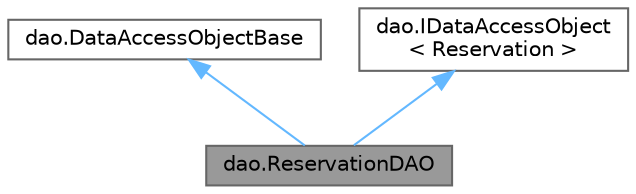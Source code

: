digraph "dao.ReservationDAO"
{
 // LATEX_PDF_SIZE
  bgcolor="transparent";
  edge [fontname=Helvetica,fontsize=10,labelfontname=Helvetica,labelfontsize=10];
  node [fontname=Helvetica,fontsize=10,shape=box,height=0.2,width=0.4];
  Node1 [label="dao.ReservationDAO",height=0.2,width=0.4,color="gray40", fillcolor="grey60", style="filled", fontcolor="black",tooltip=" "];
  Node2 -> Node1 [dir="back",color="steelblue1",style="solid"];
  Node2 [label="dao.DataAccessObjectBase",height=0.2,width=0.4,color="gray40", fillcolor="white", style="filled",URL="$classdao_1_1_data_access_object_base.html",tooltip=" "];
  Node3 -> Node1 [dir="back",color="steelblue1",style="solid"];
  Node3 [label="dao.IDataAccessObject\l\< Reservation \>",height=0.2,width=0.4,color="gray40", fillcolor="white", style="filled",URL="$interfacedao_1_1_i_data_access_object.html",tooltip=" "];
}
